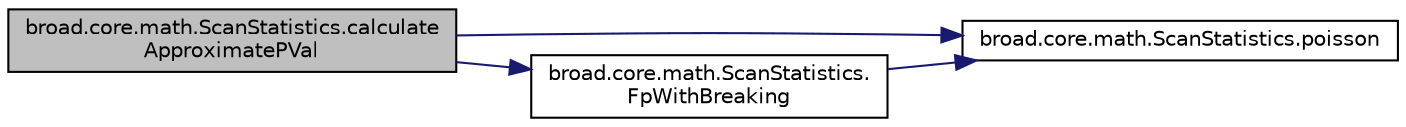 digraph "broad.core.math.ScanStatistics.calculateApproximatePVal"
{
  edge [fontname="Helvetica",fontsize="10",labelfontname="Helvetica",labelfontsize="10"];
  node [fontname="Helvetica",fontsize="10",shape=record];
  rankdir="LR";
  Node1 [label="broad.core.math.ScanStatistics.calculate\lApproximatePVal",height=0.2,width=0.4,color="black", fillcolor="grey75", style="filled" fontcolor="black"];
  Node1 -> Node2 [color="midnightblue",fontsize="10",style="solid",fontname="Helvetica"];
  Node2 [label="broad.core.math.ScanStatistics.poisson",height=0.2,width=0.4,color="black", fillcolor="white", style="filled",URL="$classbroad_1_1core_1_1math_1_1_scan_statistics.html#a77b4b69863064f3823d91097593d683f"];
  Node1 -> Node3 [color="midnightblue",fontsize="10",style="solid",fontname="Helvetica"];
  Node3 [label="broad.core.math.ScanStatistics.\lFpWithBreaking",height=0.2,width=0.4,color="black", fillcolor="white", style="filled",URL="$classbroad_1_1core_1_1math_1_1_scan_statistics.html#a012ae6be1e0a82d5f77c58970b288b6c"];
  Node3 -> Node2 [color="midnightblue",fontsize="10",style="solid",fontname="Helvetica"];
}
